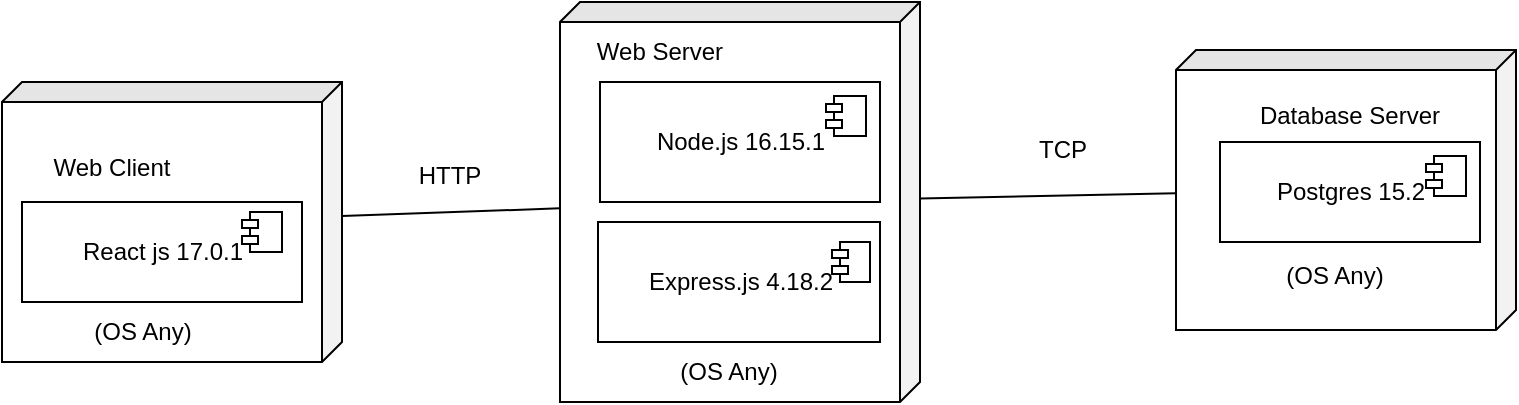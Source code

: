<mxfile version="20.7.4" type="device"><diagram id="M1eiQi6em6mQBdnI9Mv4" name="Страница 1"><mxGraphModel dx="1434" dy="774" grid="0" gridSize="10" guides="1" tooltips="1" connect="1" arrows="1" fold="1" page="1" pageScale="1" pageWidth="827" pageHeight="1169" math="0" shadow="0"><root><mxCell id="0"/><mxCell id="1" parent="0"/><mxCell id="Rhi7D8QW-Ub2ZkmUhtjZ-1" value="" style="shape=cube;whiteSpace=wrap;html=1;boundedLbl=1;backgroundOutline=1;darkOpacity=0.05;darkOpacity2=0.1;size=10;direction=south;align=left;" parent="1" vertex="1"><mxGeometry x="330" y="200" width="180" height="200" as="geometry"/></mxCell><mxCell id="Rhi7D8QW-Ub2ZkmUhtjZ-2" value="Web Server" style="text;html=1;strokeColor=none;fillColor=none;align=center;verticalAlign=middle;whiteSpace=wrap;rounded=0;" parent="1" vertex="1"><mxGeometry x="340" y="210" width="80" height="30" as="geometry"/></mxCell><mxCell id="Rhi7D8QW-Ub2ZkmUhtjZ-4" value="Node.js 16.15.1" style="html=1;dropTarget=0;" parent="1" vertex="1"><mxGeometry x="350" y="240" width="140" height="60" as="geometry"/></mxCell><mxCell id="Rhi7D8QW-Ub2ZkmUhtjZ-5" value="" style="shape=module;jettyWidth=8;jettyHeight=4;" parent="Rhi7D8QW-Ub2ZkmUhtjZ-4" vertex="1"><mxGeometry x="1" width="20" height="20" relative="1" as="geometry"><mxPoint x="-27" y="7" as="offset"/></mxGeometry></mxCell><mxCell id="Rhi7D8QW-Ub2ZkmUhtjZ-6" value="Express.js 4.18.2" style="html=1;dropTarget=0;" parent="1" vertex="1"><mxGeometry x="349" y="310" width="141" height="60" as="geometry"/></mxCell><mxCell id="Rhi7D8QW-Ub2ZkmUhtjZ-7" value="" style="shape=module;jettyWidth=8;jettyHeight=4;" parent="Rhi7D8QW-Ub2ZkmUhtjZ-6" vertex="1"><mxGeometry x="1" width="19" height="20" relative="1" as="geometry"><mxPoint x="-24" y="10" as="offset"/></mxGeometry></mxCell><mxCell id="Rhi7D8QW-Ub2ZkmUhtjZ-8" value="" style="shape=cube;whiteSpace=wrap;html=1;boundedLbl=1;backgroundOutline=1;darkOpacity=0.05;darkOpacity2=0.1;size=10;direction=south;align=left;" parent="1" vertex="1"><mxGeometry x="51" y="240" width="170" height="140" as="geometry"/></mxCell><mxCell id="Rhi7D8QW-Ub2ZkmUhtjZ-9" value="Web Client" style="text;html=1;strokeColor=none;fillColor=none;align=center;verticalAlign=middle;whiteSpace=wrap;rounded=0;" parent="1" vertex="1"><mxGeometry x="66" y="267.5" width="80" height="30" as="geometry"/></mxCell><mxCell id="Rhi7D8QW-Ub2ZkmUhtjZ-10" value="" style="endArrow=none;html=1;rounded=0;" parent="1" source="Rhi7D8QW-Ub2ZkmUhtjZ-8" target="Rhi7D8QW-Ub2ZkmUhtjZ-1" edge="1"><mxGeometry width="50" height="50" relative="1" as="geometry"><mxPoint x="410" y="160" as="sourcePoint"/><mxPoint x="320" y="245" as="targetPoint"/></mxGeometry></mxCell><mxCell id="Rhi7D8QW-Ub2ZkmUhtjZ-11" value="React js 17.0.1" style="html=1;dropTarget=0;" parent="1" vertex="1"><mxGeometry x="61" y="300" width="140" height="50" as="geometry"/></mxCell><mxCell id="Rhi7D8QW-Ub2ZkmUhtjZ-12" value="" style="shape=module;jettyWidth=8;jettyHeight=4;" parent="Rhi7D8QW-Ub2ZkmUhtjZ-11" vertex="1"><mxGeometry x="1" width="20" height="20" relative="1" as="geometry"><mxPoint x="-30" y="5" as="offset"/></mxGeometry></mxCell><mxCell id="Rhi7D8QW-Ub2ZkmUhtjZ-13" value="HTTP" style="text;html=1;strokeColor=none;fillColor=none;align=center;verticalAlign=middle;whiteSpace=wrap;rounded=0;" parent="1" vertex="1"><mxGeometry x="245" y="272" width="60" height="30" as="geometry"/></mxCell><mxCell id="Rhi7D8QW-Ub2ZkmUhtjZ-14" value="" style="shape=cube;whiteSpace=wrap;html=1;boundedLbl=1;backgroundOutline=1;darkOpacity=0.05;darkOpacity2=0.1;size=10;direction=south;align=left;" parent="1" vertex="1"><mxGeometry x="638" y="224" width="170" height="140" as="geometry"/></mxCell><mxCell id="Rhi7D8QW-Ub2ZkmUhtjZ-15" value="" style="endArrow=none;html=1;rounded=0;" parent="1" source="Rhi7D8QW-Ub2ZkmUhtjZ-1" target="Rhi7D8QW-Ub2ZkmUhtjZ-14" edge="1"><mxGeometry width="50" height="50" relative="1" as="geometry"><mxPoint x="510" y="245.4" as="sourcePoint"/><mxPoint x="630" y="245.0" as="targetPoint"/></mxGeometry></mxCell><mxCell id="Rhi7D8QW-Ub2ZkmUhtjZ-16" value="Postgres 15.2" style="html=1;dropTarget=0;" parent="1" vertex="1"><mxGeometry x="660" y="270" width="130" height="50" as="geometry"/></mxCell><mxCell id="Rhi7D8QW-Ub2ZkmUhtjZ-17" value="" style="shape=module;jettyWidth=8;jettyHeight=4;" parent="Rhi7D8QW-Ub2ZkmUhtjZ-16" vertex="1"><mxGeometry x="1" width="20" height="20" relative="1" as="geometry"><mxPoint x="-27" y="7" as="offset"/></mxGeometry></mxCell><mxCell id="Rhi7D8QW-Ub2ZkmUhtjZ-18" value="Database Server" style="text;html=1;strokeColor=none;fillColor=none;align=center;verticalAlign=middle;whiteSpace=wrap;rounded=0;" parent="1" vertex="1"><mxGeometry x="670" y="242" width="110" height="30" as="geometry"/></mxCell><mxCell id="pQWHX7nDMIe-NymkK0Qs-3" value="TCP" style="text;html=1;align=center;verticalAlign=middle;resizable=0;points=[];autosize=1;strokeColor=none;fillColor=none;" parent="1" vertex="1"><mxGeometry x="560" y="261" width="42" height="26" as="geometry"/></mxCell><mxCell id="pQWHX7nDMIe-NymkK0Qs-4" value="(OS Any)" style="text;html=1;align=center;verticalAlign=middle;resizable=0;points=[];autosize=1;strokeColor=none;fillColor=none;" parent="1" vertex="1"><mxGeometry x="86" y="350" width="70" height="30" as="geometry"/></mxCell><mxCell id="pQWHX7nDMIe-NymkK0Qs-5" value="(OS Any)" style="text;html=1;align=center;verticalAlign=middle;resizable=0;points=[];autosize=1;strokeColor=none;fillColor=none;" parent="1" vertex="1"><mxGeometry x="379" y="370" width="70" height="30" as="geometry"/></mxCell><mxCell id="pQWHX7nDMIe-NymkK0Qs-6" value="(OS Any)" style="text;html=1;align=center;verticalAlign=middle;resizable=0;points=[];autosize=1;strokeColor=none;fillColor=none;" parent="1" vertex="1"><mxGeometry x="682" y="322" width="70" height="30" as="geometry"/></mxCell></root></mxGraphModel></diagram></mxfile>